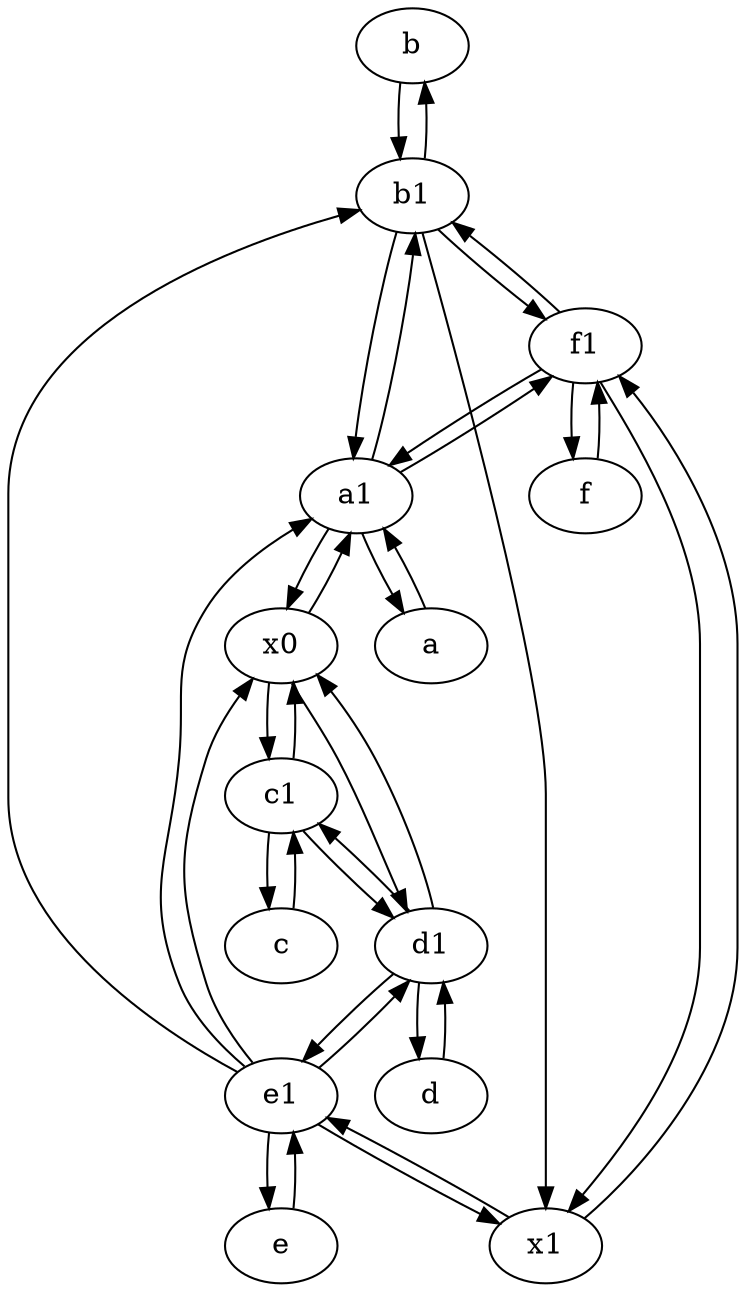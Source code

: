 digraph  {
	b [pos="50,20!"];
	c [pos="20,10!"];
	c1 [pos="30,15!"];
	d [pos="20,30!"];
	d1 [pos="25,30!"];
	a [pos="40,10!"];
	a1 [pos="40,15!"];
	e [pos="30,50!"];
	f [pos="15,45!"];
	b1 [pos="45,20!"];
	x0;
	x1;
	e1 [pos="25,45!"];
	f1;
	e1 -> d1;
	a1 -> b1;
	a -> a1;
	d1 -> e1;
	e -> e1;
	c1 -> d1;
	c -> c1;
	f -> f1;
	f1 -> x1;
	x0 -> a1;
	d1 -> c1;
	e1 -> a1;
	a1 -> f1;
	f1 -> a1;
	c1 -> c;
	e1 -> b1;
	c1 -> x0;
	b1 -> b;
	a1 -> a;
	b1 -> f1;
	d1 -> d;
	f1 -> b1;
	b1 -> x1;
	d -> d1;
	b1 -> a1;
	e1 -> x1;
	x0 -> c1;
	e1 -> x0;
	a1 -> x0;
	b -> b1;
	x1 -> f1;
	f1 -> f;
	e1 -> e;
	d1 -> x0;
	x0 -> d1;
	x1 -> e1;

	}